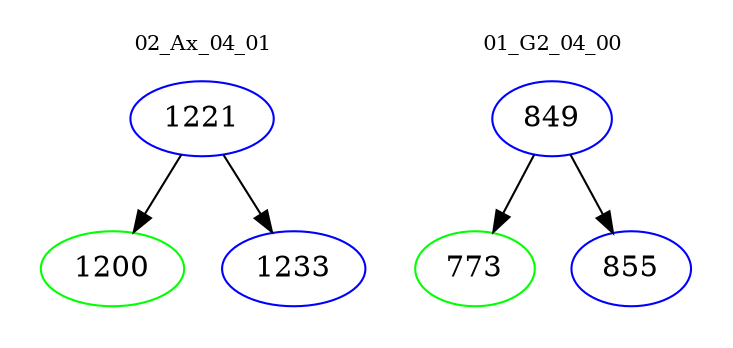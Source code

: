 digraph{
subgraph cluster_0 {
color = white
label = "02_Ax_04_01";
fontsize=10;
T0_1221 [label="1221", color="blue"]
T0_1221 -> T0_1200 [color="black"]
T0_1200 [label="1200", color="green"]
T0_1221 -> T0_1233 [color="black"]
T0_1233 [label="1233", color="blue"]
}
subgraph cluster_1 {
color = white
label = "01_G2_04_00";
fontsize=10;
T1_849 [label="849", color="blue"]
T1_849 -> T1_773 [color="black"]
T1_773 [label="773", color="green"]
T1_849 -> T1_855 [color="black"]
T1_855 [label="855", color="blue"]
}
}
